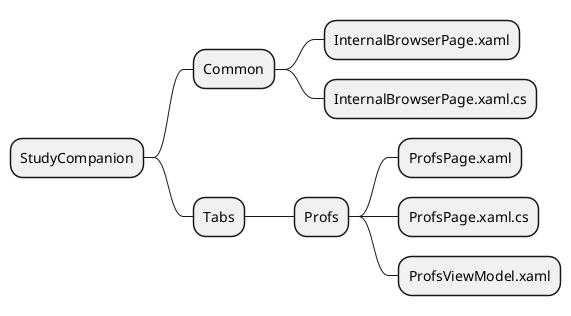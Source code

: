 
@startmindmap
* StudyCompanion
' ** App.xaml
' ** App.xaml.cs
' ** AppShell.xaml
' ** AppShell.xaml.cs
' ** StudyCompanion.csproj
' ** MainPage.xaml
' ** MainPage.xaml.cs
' ** MauiProgram.cs
' ** ServiceHelper.cs
' ** LocalizeExtension.cs
' ** Platforms
' *** Android
' **** AndroidManifest.xml
' **** Plugin
' ***** Calendars
' *** iOS
' **** Info.plist
' **** Plugin
' ***** Calendars
' *** MacCatalyst
' **** Info.plist
' **** Plugin
' ***** Calendars
' *** Tizen
' *** Windows
' **** Package.appxmanifest
' **** Plugin
' ***** Calendars
' ** Properties
' *** launchSettings.json
** Common
' *** DateConverter.cs
' *** SectionViewModel.cs
*** InternalBrowserPage.xaml
*** InternalBrowserPage.xaml.cs
' ** Plugin
' *** Calendars
' **** Abstractions
' ***** Calendar.cs
' ***** CalendarEvent.cs
' ***** CalendarEventReminder.cs
' ***** ICalendars.cs
' ***** ICalendarsExtensions.cs
' ***** NullableAttributes.cs
' ***** PlatformException.cs
' **** CalendarsImplementation.cs
' **** CrossCalendars.cs
** Tabs
' *** Courses
' **** CoursesPage.xaml
' **** CoursesPage.xaml.cs
' **** CoursesViewModel.cs
' *** Mensa
' **** MealQuery.cs
' **** MensaPage.xaml
' **** MensaPage.xaml.cs
' **** MensaViewModel.cs
' **** PriceConverter.cs
*** Profs
**** ProfsPage.xaml
**** ProfsPage.xaml.cs
**** ProfsViewModel.xaml
' *** Quiz
' **** QuizPage.xaml
' **** QuizPage.xaml.cs
' **** QuizStatisticsPage.xaml
' **** QuizStatisticsPage.xaml.cs
' **** QuizViewModel.cs
' *** Settings
' **** AcknowledgementsPage.xaml
' **** AcknowledgementsPage.xaml.cs
' **** AdditivesPage.xaml
' **** AdditivesPage.xaml.cs
' **** AdditivesViewModel.cs
' **** AllergensPage.xaml
' **** AllergensPage.xaml.cs
' **** AllergensViewModel.cs
' **** Settings.cs
' **** SettingsPage.xaml
' **** SettingsPage.xaml.cs
' **** SettingsViewModel.cs
'** Resources
' *** AppIcon
' *** Fonts
' *** Images
' **** courses.svg
' **** mensa.svg
' **** profs.svg
' **** quiz.svg
' **** settings.svg
' **** statistics.svg
' *** Raw
' **** acknowledgements.html
' *** Splash
'*** Strings
'**** AppResources.resx
' **** AppResources.Designer.cs
'**** AppResources.de.resx
' *** Styles
' * StudyCompanion.sln
'* bin
'* obj
' * StudyCompanion.Core
' * StudyCompanion.Core.Mock
' ** Meal.cs
' ** MockGetMealsService.cs
' ** MockCourse.cs
' ** MockGetCoursesService.cs
' ** MockMealCollection.cs
' ** Mocks.cs
' ** Price.cs
' * StudyCompanion.Core.Tests
' * StudyCompanion.Infra
'* StudyCompanion.Infra.Mock
'** MockMealDataSource.cs
' * StudyCompanion.Infra.Tests
' * StudyCompanion.Ports
' ** Additives.cs
' ** Allergens.cs
' ** Category.cs
' ** ICourse.cs
' ** ICourseCollection.cs
' ** IGetCoursesService.cs
'** IDataSource.cs
' ** IGetMealsService.cs
' ** IMeal.cs
' ** IMealCollection.cs
' ** IMealQuery.cs
' ** IPrice.cs
' ** IService.cs
'** IQuestion.cs
'** IYesNoQuestion.cs
@endmindmap
